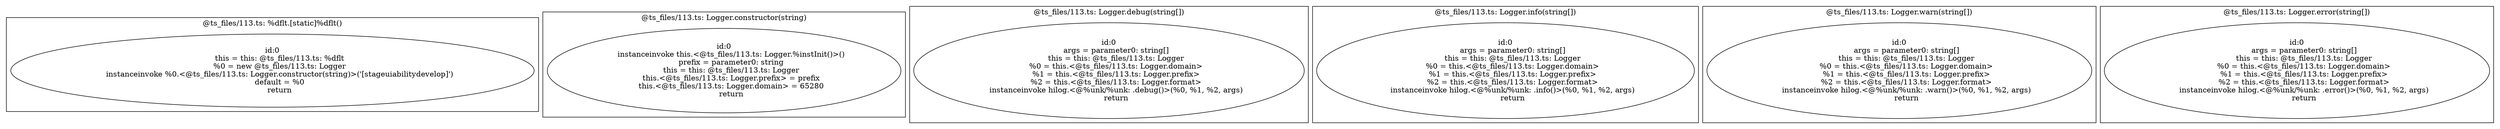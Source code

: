 digraph "113.ts" {
subgraph "cluster_@ts_files/113.ts: %dflt.[static]%dflt()" {
  label="@ts_files/113.ts: %dflt.[static]%dflt()";
  Node33690 [label="id:0
      this = this: @ts_files/113.ts: %dflt
      %0 = new @ts_files/113.ts: Logger
      instanceinvoke %0.<@ts_files/113.ts: Logger.constructor(string)>('[stageuiabilitydevelop]')
      default = %0
      return"];
}
subgraph "cluster_@ts_files/113.ts: Logger.constructor(string)" {
  label="@ts_files/113.ts: Logger.constructor(string)";
  Node41040 [label="id:0
      instanceinvoke this.<@ts_files/113.ts: Logger.%instInit()>()
      prefix = parameter0: string
      this = this: @ts_files/113.ts: Logger
      this.<@ts_files/113.ts: Logger.prefix> = prefix
      this.<@ts_files/113.ts: Logger.domain> = 65280
      return"];
}
subgraph "cluster_@ts_files/113.ts: Logger.debug(string[])" {
  label="@ts_files/113.ts: Logger.debug(string[])";
  Node35850 [label="id:0
      args = parameter0: string[]
      this = this: @ts_files/113.ts: Logger
      %0 = this.<@ts_files/113.ts: Logger.domain>
      %1 = this.<@ts_files/113.ts: Logger.prefix>
      %2 = this.<@ts_files/113.ts: Logger.format>
      instanceinvoke hilog.<@%unk/%unk: .debug()>(%0, %1, %2, args)
      return"];
}
subgraph "cluster_@ts_files/113.ts: Logger.info(string[])" {
  label="@ts_files/113.ts: Logger.info(string[])";
  Node34940 [label="id:0
      args = parameter0: string[]
      this = this: @ts_files/113.ts: Logger
      %0 = this.<@ts_files/113.ts: Logger.domain>
      %1 = this.<@ts_files/113.ts: Logger.prefix>
      %2 = this.<@ts_files/113.ts: Logger.format>
      instanceinvoke hilog.<@%unk/%unk: .info()>(%0, %1, %2, args)
      return"];
}
subgraph "cluster_@ts_files/113.ts: Logger.warn(string[])" {
  label="@ts_files/113.ts: Logger.warn(string[])";
  Node35060 [label="id:0
      args = parameter0: string[]
      this = this: @ts_files/113.ts: Logger
      %0 = this.<@ts_files/113.ts: Logger.domain>
      %1 = this.<@ts_files/113.ts: Logger.prefix>
      %2 = this.<@ts_files/113.ts: Logger.format>
      instanceinvoke hilog.<@%unk/%unk: .warn()>(%0, %1, %2, args)
      return"];
}
subgraph "cluster_@ts_files/113.ts: Logger.error(string[])" {
  label="@ts_files/113.ts: Logger.error(string[])";
  Node36200 [label="id:0
      args = parameter0: string[]
      this = this: @ts_files/113.ts: Logger
      %0 = this.<@ts_files/113.ts: Logger.domain>
      %1 = this.<@ts_files/113.ts: Logger.prefix>
      %2 = this.<@ts_files/113.ts: Logger.format>
      instanceinvoke hilog.<@%unk/%unk: .error()>(%0, %1, %2, args)
      return"];
}
}
